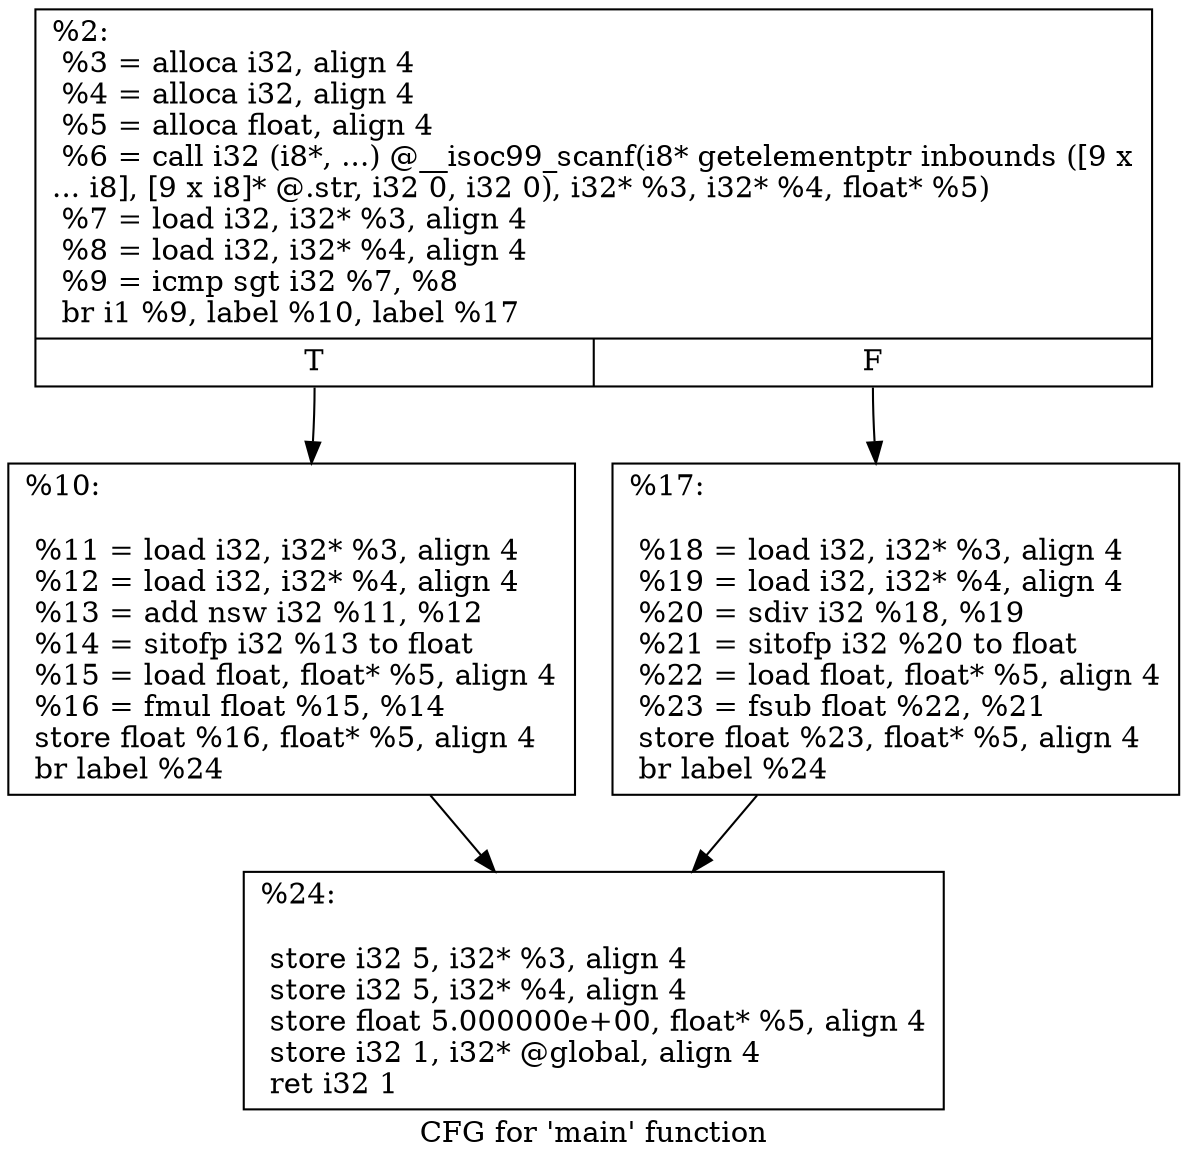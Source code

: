 digraph "CFG for 'main' function" {
	label="CFG for 'main' function";

	Node0x7fffc2547a80 [shape=record,label="{%2:\l  %3 = alloca i32, align 4\l  %4 = alloca i32, align 4\l  %5 = alloca float, align 4\l  %6 = call i32 (i8*, ...) @__isoc99_scanf(i8* getelementptr inbounds ([9 x\l... i8], [9 x i8]* @.str, i32 0, i32 0), i32* %3, i32* %4, float* %5)\l  %7 = load i32, i32* %3, align 4\l  %8 = load i32, i32* %4, align 4\l  %9 = icmp sgt i32 %7, %8\l  br i1 %9, label %10, label %17\l|{<s0>T|<s1>F}}"];
	Node0x7fffc2547a80:s0 -> Node0x7fffc2547c30;
	Node0x7fffc2547a80:s1 -> Node0x7fffc2548370;
	Node0x7fffc2547c30 [shape=record,label="{%10:\l\l  %11 = load i32, i32* %3, align 4\l  %12 = load i32, i32* %4, align 4\l  %13 = add nsw i32 %11, %12\l  %14 = sitofp i32 %13 to float\l  %15 = load float, float* %5, align 4\l  %16 = fmul float %15, %14\l  store float %16, float* %5, align 4\l  br label %24\l}"];
	Node0x7fffc2547c30 -> Node0x7fffc2548770;
	Node0x7fffc2548370 [shape=record,label="{%17:\l\l  %18 = load i32, i32* %3, align 4\l  %19 = load i32, i32* %4, align 4\l  %20 = sdiv i32 %18, %19\l  %21 = sitofp i32 %20 to float\l  %22 = load float, float* %5, align 4\l  %23 = fsub float %22, %21\l  store float %23, float* %5, align 4\l  br label %24\l}"];
	Node0x7fffc2548370 -> Node0x7fffc2548770;
	Node0x7fffc2548770 [shape=record,label="{%24:\l\l  store i32 5, i32* %3, align 4\l  store i32 5, i32* %4, align 4\l  store float 5.000000e+00, float* %5, align 4\l  store i32 1, i32* @global, align 4\l  ret i32 1\l}"];
}
